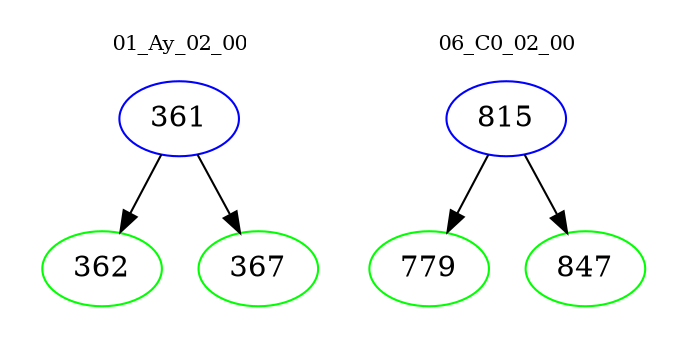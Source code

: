 digraph{
subgraph cluster_0 {
color = white
label = "01_Ay_02_00";
fontsize=10;
T0_361 [label="361", color="blue"]
T0_361 -> T0_362 [color="black"]
T0_362 [label="362", color="green"]
T0_361 -> T0_367 [color="black"]
T0_367 [label="367", color="green"]
}
subgraph cluster_1 {
color = white
label = "06_C0_02_00";
fontsize=10;
T1_815 [label="815", color="blue"]
T1_815 -> T1_779 [color="black"]
T1_779 [label="779", color="green"]
T1_815 -> T1_847 [color="black"]
T1_847 [label="847", color="green"]
}
}
